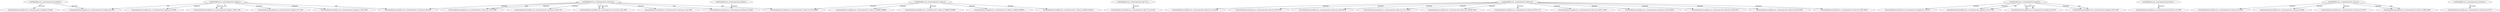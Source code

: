 digraph lacunaCG {
 "rootNode@lacuna_cache/exported_4vwebh.js:," -> "FunctionExpression@lacuna_cache/exported_4vwebh.js:10,646" [label="dynamic" ];
 "rootNode@lacuna_cache/exported_4vwebh.js:," -> "FunctionDeclaration@lacuna_cache/exported_4vwebh.js:61,544" [label="dynamic" ];
 "rootNode@lacuna_cache/exported_ulh177.js:," -> "FunctionExpression@lacuna_cache/exported_ulh177.js:10,525" [label="dynamic" ];
 "rootNode@lacuna_cache/exported_udexv4.js:," -> "FunctionExpression@lacuna_cache/exported_udexv4.js:10,14991" [label="dynamic" ];
 "rootNode@lacuna_cache/exported_udexv4.js:," -> "FunctionExpression@lacuna_cache/exported_udexv4.js:59,14767" [label="dynamic" ];
 "rootNode@lacuna_cache/exported_udexv4.js:," -> "FunctionExpression@lacuna_cache/exported_udexv4.js:439,14678" [label="dynamic" ];
 "rootNode@lacuna_cache/exported_udexv4.js:," -> "FunctionExpression@lacuna_cache/exported_udexv4.js:473,14656" [label="dynamic" ];
 "rootNode@lacuna_cache/exported_udexv4.js:," -> "FunctionExpression@lacuna_cache/exported_udexv4.js:14089,14417" [label="dynamic" ];
 "rootNode@lacuna_cache/exported_udexv4.js:," -> "FunctionExpression@lacuna_cache/exported_udexv4.js:979,1175" [label="dynamic" ];
 "rootNode@lacuna_cache/exported_udexv4.js:," -> "FunctionExpression@lacuna_cache/exported_udexv4.js:14251,14355" [label="dynamic" ];
 "rootNode@lacuna_cache/exported_udexv4.js:," -> "FunctionExpression@lacuna_cache/exported_udexv4.js:12120,14044" [label="dynamic" ];
 "rootNode@lacuna_cache/exported_udexv4.js:," -> "FunctionExpression@lacuna_cache/exported_udexv4.js:1594,1873" [label="dynamic" ];
 "rootNode@lacuna_cache/exported_udexv4.js:," -> "FunctionExpression@lacuna_cache/exported_udexv4.js:8344,9767" [label="dynamic" ];
 "rootNode@lacuna_cache/exported_udexv4.js:," -> "FunctionExpression@lacuna_cache/exported_udexv4.js:5547,6393" [label="dynamic" ];
 "rootNode@lacuna_cache/exported_npqi44.js:," -> "FunctionExpression@lacuna_cache/exported_npqi44.js:10,2276" [label="dynamic" ];
 "rootNode@lacuna_cache/exported_npqi44.js:," -> "FunctionDeclaration@lacuna_cache/exported_npqi44.js:1475,1744" [label="dynamic" ];
 "rootNode@lacuna_cache/exported_npqi44.js:," -> "FunctionDeclaration@lacuna_cache/exported_npqi44.js:35,376" [label="dynamic" ];
 "rootNode@lacuna_cache/exported_npqi44.js:," -> "FunctionDeclaration@lacuna_cache/exported_npqi44.js:390,1461" [label="dynamic" ];
 "rootNode@lacuna_cache/exported_npqi44.js:," -> "FunctionDeclaration@lacuna_cache/exported_npqi44.js:35,376" [label="tajs" ];
 "rootNode@lacuna_cache/exported_npqi44.js:," -> "FunctionDeclaration@lacuna_cache/exported_npqi44.js:390,1461" [label="tajs" ];
 "rootNode@lacuna_cache/exported_npqi44.js:," -> "FunctionDeclaration@lacuna_cache/exported_npqi44.js:1475,1744" [label="tajs" ];
 "rootNode@lacuna_cache/exported_p12dca.js:," -> "FunctionExpression@lacuna_cache/exported_p12dca.js:115,489" [label="dynamic" ];
 "rootNode@lacuna_cache/exported_vxwy3m.js:," -> "FunctionExpression@lacuna_cache/exported_vxwy3m.js:342,454" [label="dynamic" ];
 "rootNode@lacuna_cache/exported_vxwy3m.js:," -> "FunctionExpression@lacuna_cache/exported_vxwy3m.js:1102,3561" [label="dynamic" ];
 "rootNode@lacuna_cache/exported_vxwy3m.js:," -> "FunctionDeclaration@lacuna_cache/exported_vxwy3m.js:1231,1546" [label="dynamic" ];
 "rootNode@lacuna_cache/exported_vxwy3m.js:," -> "FunctionDeclaration@lacuna_cache/exported_vxwy3m.js:1564,1751" [label="dynamic" ];
 "rootNode@lacuna_cache/exported_vxwy3m.js:," -> "FunctionExpression@lacuna_cache/exported_vxwy3m.js:792,1056" [label="dynamic" ];
 "rootNode@lacuna_cache/exported_vxwy3m.js:," -> "FunctionExpression@lacuna_cache/exported_j22ia0.js:59,583" [label="tajs" ];
 "rootNode@lacuna_cache/exported_vxwy3m.js:," -> "FunctionExpression@lacuna_cache/exported_vvnbes.js:162,186590" [label="tajs" ];
 "rootNode@lacuna_cache/exported_vxwy3m.js:," -> "FunctionExpression@lacuna_cache/exported_vxwy3m.js:792,1056" [label="tajs" ];
 "rootNode@lacuna_cache/exported_vxwy3m.js:," -> "FunctionDeclaration@lacuna_cache/exported_vxwy3m.js:1231,1546" [label="tajs" ];
 "rootNode@lacuna_cache/exported_vvnbes.js:," -> "FunctionExpression@lacuna_cache/exported_vvnbes.js:162,186590" [label="dynamic" ];
 "rootNode@lacuna_cache/exported_vvnbes.js:," -> "FunctionExpression@lacuna_cache/exported_vvnbes.js:182043,182410" [label="dynamic" ];
 "rootNode@lacuna_cache/exported_vvnbes.js:," -> "FunctionExpression@lacuna_cache/exported_vvnbes.js:185686,186020" [label="dynamic" ];
 "rootNode@lacuna_cache/exported_vvnbes.js:," -> "FunctionExpression@lacuna_cache/exported_vvnbes.js:185882,185999" [label="dynamic" ];
 "rootNode@lacuna_cache/exported_vvnbes.js:," -> "FunctionExpression@lacuna_cache/exported_vvnbes.js:186052,186570" [label="dynamic" ];
 "rootNode@lacuna_cache/exported_j22ia0.js:," -> "FunctionExpression@lacuna_cache/exported_j22ia0.js:59,583" [label="dynamic" ];
 "rootNode@lacuna_cache/exported_cs2yue.js:," -> "FunctionExpression@lacuna_cache/exported_cs2yue.js:10,2555" [label="dynamic" ];
 "rootNode@lacuna_cache/exported_cs2yue.js:," -> "FunctionDeclaration@lacuna_cache/exported_cs2yue.js:35,638" [label="dynamic" ];
 "rootNode@lacuna_cache/exported_cs2yue.js:," -> "FunctionExpression@lacuna_cache/exported_cs2yue.js:170,257" [label="dynamic" ];
 "rootNode@lacuna_cache/exported_cs2yue.js:," -> "FunctionDeclaration@lacuna_cache/exported_cs2yue.js:1849,2340" [label="dynamic" ];
 "rootNode@lacuna_cache/exported_cs2yue.js:," -> "FunctionDeclaration@lacuna_cache/exported_cs2yue.js:1849,2340" [label="tajs" ];
 "rootNode@lacuna_cache/exported_h1gkav.js:," -> "FunctionExpression@lacuna_cache/exported_h1gkav.js:10,2059" [label="dynamic" ];
 "rootNode@lacuna_cache/exported_h1gkav.js:," -> "FunctionDeclaration@lacuna_cache/exported_h1gkav.js:1660,1782" [label="dynamic" ];
 "rootNode@lacuna_cache/exported_h1gkav.js:," -> "FunctionDeclaration@lacuna_cache/exported_h1gkav.js:35,1106" [label="dynamic" ];
 "rootNode@lacuna_cache/exported_h1gkav.js:," -> "FunctionDeclaration@lacuna_cache/exported_h1gkav.js:1120,1646" [label="dynamic" ];
 "rootNode@lacuna_cache/exported_h1gkav.js:," -> "FunctionDeclaration@lacuna_cache/exported_4vwebh.js:61,544" [label="tajs" ];
 "rootNode@lacuna_cache/exported_h1gkav.js:," -> "FunctionDeclaration@lacuna_cache/exported_h1gkav.js:1660,1782" [label="tajs" ];
 "rootNode@lacuna_cache/exported_h1gkav.js:," -> "FunctionExpression@lacuna_cache/exported_vxwy3m.js:342,454" [label="tajs" ];
 "rootNode@lacuna_cache/exported_s4e3ow.js:," -> "FunctionExpression@lacuna_cache/exported_s4e3ow.js:10,175" [label="dynamic" ];
 }